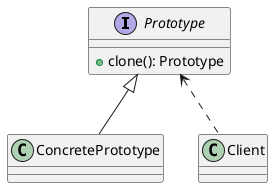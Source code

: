 @startuml
'https://plantuml.com/class-diagram

interface Prototype {
    +clone(): Prototype
}

class ConcretePrototype

Prototype <|-- ConcretePrototype

class Client

Prototype <.. Client

@enduml